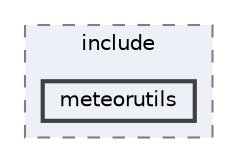 digraph "D:/Github/Meteor2D/Meteor2D/Engine/include/meteorutils"
{
 // LATEX_PDF_SIZE
  bgcolor="transparent";
  edge [fontname=Helvetica,fontsize=10,labelfontname=Helvetica,labelfontsize=10];
  node [fontname=Helvetica,fontsize=10,shape=box,height=0.2,width=0.4];
  compound=true
  subgraph clusterdir_20fad6d70e542fc50c9bc43fa9256bb5 {
    graph [ bgcolor="#edf0f7", pencolor="grey50", label="include", fontname=Helvetica,fontsize=10 style="filled,dashed", URL="dir_20fad6d70e542fc50c9bc43fa9256bb5.html",tooltip=""]
  dir_d49c2a355c450dcf185e4314783f3666 [label="meteorutils", fillcolor="#edf0f7", color="grey25", style="filled,bold", URL="dir_d49c2a355c450dcf185e4314783f3666.html",tooltip=""];
  }
}
